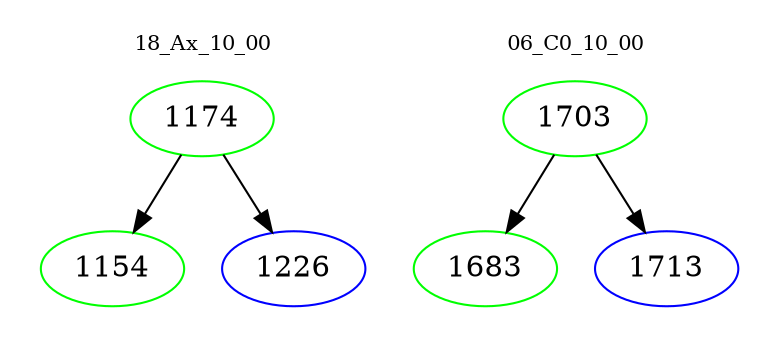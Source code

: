 digraph{
subgraph cluster_0 {
color = white
label = "18_Ax_10_00";
fontsize=10;
T0_1174 [label="1174", color="green"]
T0_1174 -> T0_1154 [color="black"]
T0_1154 [label="1154", color="green"]
T0_1174 -> T0_1226 [color="black"]
T0_1226 [label="1226", color="blue"]
}
subgraph cluster_1 {
color = white
label = "06_C0_10_00";
fontsize=10;
T1_1703 [label="1703", color="green"]
T1_1703 -> T1_1683 [color="black"]
T1_1683 [label="1683", color="green"]
T1_1703 -> T1_1713 [color="black"]
T1_1713 [label="1713", color="blue"]
}
}
